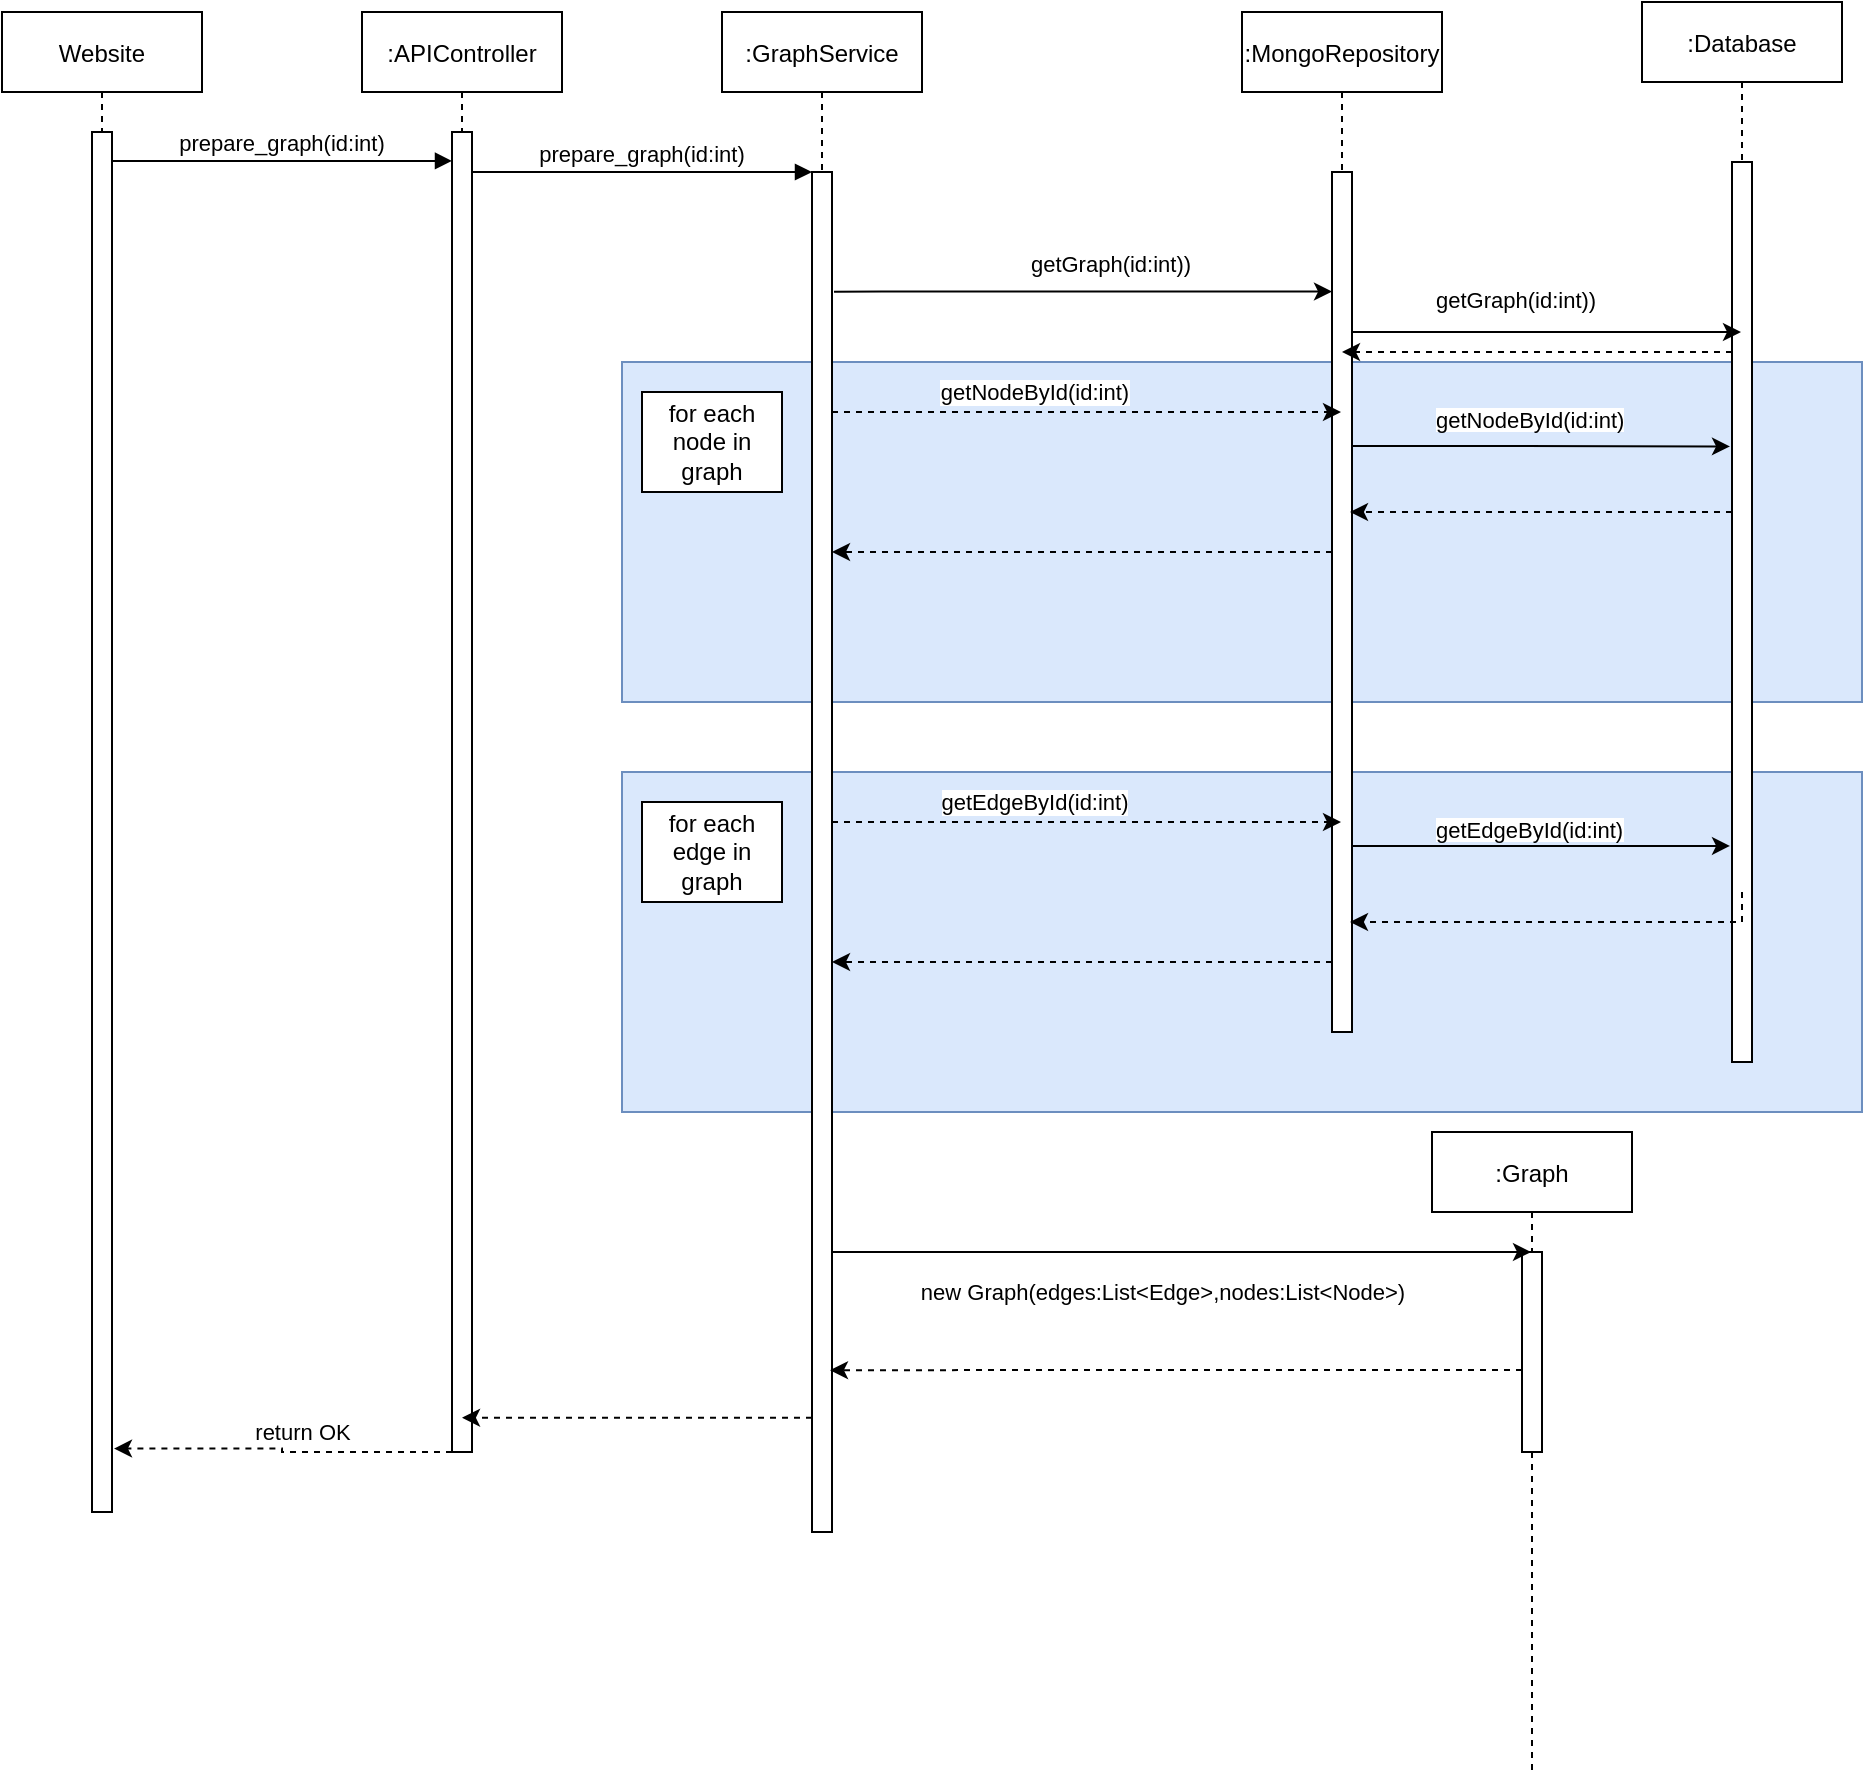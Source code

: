 <mxfile version="14.6.13" type="device"><diagram id="kgpKYQtTHZ0yAKxKKP6v" name="Page-1"><mxGraphModel dx="1350" dy="816" grid="1" gridSize="10" guides="1" tooltips="1" connect="1" arrows="1" fold="1" page="1" pageScale="1" pageWidth="850" pageHeight="1100" math="0" shadow="0"><root><mxCell id="0"/><mxCell id="1" parent="0"/><mxCell id="vEaiIuvcfRq4_JDUrXm--27" value="" style="rounded=0;whiteSpace=wrap;html=1;fillColor=#dae8fc;strokeColor=#6c8ebf;" parent="1" vertex="1"><mxGeometry x="430" y="420" width="620" height="170" as="geometry"/></mxCell><mxCell id="vEaiIuvcfRq4_JDUrXm--20" value="" style="rounded=0;whiteSpace=wrap;html=1;fillColor=#dae8fc;strokeColor=#6c8ebf;" parent="1" vertex="1"><mxGeometry x="430" y="215" width="620" height="170" as="geometry"/></mxCell><mxCell id="3nuBFxr9cyL0pnOWT2aG-1" value=":APIController" style="shape=umlLifeline;perimeter=lifelinePerimeter;container=1;collapsible=0;recursiveResize=0;rounded=0;shadow=0;strokeWidth=1;" parent="1" vertex="1"><mxGeometry x="300" y="40" width="100" height="720" as="geometry"/></mxCell><mxCell id="3nuBFxr9cyL0pnOWT2aG-2" value="" style="points=[];perimeter=orthogonalPerimeter;rounded=0;shadow=0;strokeWidth=1;" parent="3nuBFxr9cyL0pnOWT2aG-1" vertex="1"><mxGeometry x="45" y="60" width="10" height="660" as="geometry"/></mxCell><mxCell id="3nuBFxr9cyL0pnOWT2aG-5" value=":GraphService" style="shape=umlLifeline;perimeter=lifelinePerimeter;container=1;collapsible=0;recursiveResize=0;rounded=0;shadow=0;strokeWidth=1;" parent="1" vertex="1"><mxGeometry x="480" y="40" width="100" height="760" as="geometry"/></mxCell><mxCell id="3nuBFxr9cyL0pnOWT2aG-6" value="" style="points=[];perimeter=orthogonalPerimeter;rounded=0;shadow=0;strokeWidth=1;" parent="3nuBFxr9cyL0pnOWT2aG-5" vertex="1"><mxGeometry x="45" y="80" width="10" height="680" as="geometry"/></mxCell><mxCell id="3nuBFxr9cyL0pnOWT2aG-8" value="prepare_graph(id:int)" style="verticalAlign=bottom;endArrow=block;entryX=0;entryY=0;shadow=0;strokeWidth=1;" parent="1" source="3nuBFxr9cyL0pnOWT2aG-2" target="3nuBFxr9cyL0pnOWT2aG-6" edge="1"><mxGeometry relative="1" as="geometry"><mxPoint x="450" y="170" as="sourcePoint"/></mxGeometry></mxCell><mxCell id="vEaiIuvcfRq4_JDUrXm--2" value=":MongoRepository" style="shape=umlLifeline;perimeter=lifelinePerimeter;container=1;collapsible=0;recursiveResize=0;rounded=0;shadow=0;strokeWidth=1;" parent="1" vertex="1"><mxGeometry x="740" y="40" width="100" height="510" as="geometry"/></mxCell><mxCell id="vEaiIuvcfRq4_JDUrXm--3" value="" style="points=[];perimeter=orthogonalPerimeter;rounded=0;shadow=0;strokeWidth=1;" parent="vEaiIuvcfRq4_JDUrXm--2" vertex="1"><mxGeometry x="45" y="80" width="10" height="430" as="geometry"/></mxCell><mxCell id="vEaiIuvcfRq4_JDUrXm--4" value=":Database" style="shape=umlLifeline;perimeter=lifelinePerimeter;container=1;collapsible=0;recursiveResize=0;rounded=0;shadow=0;strokeWidth=1;" parent="1" vertex="1"><mxGeometry x="940" y="35" width="100" height="530" as="geometry"/></mxCell><mxCell id="vEaiIuvcfRq4_JDUrXm--5" value="" style="points=[];perimeter=orthogonalPerimeter;rounded=0;shadow=0;strokeWidth=1;" parent="vEaiIuvcfRq4_JDUrXm--4" vertex="1"><mxGeometry x="45" y="80" width="10" height="450" as="geometry"/></mxCell><mxCell id="vEaiIuvcfRq4_JDUrXm--6" style="edgeStyle=orthogonalEdgeStyle;rounded=0;orthogonalLoop=1;jettySize=auto;html=1;exitX=1.1;exitY=0.088;exitDx=0;exitDy=0;exitPerimeter=0;" parent="1" source="3nuBFxr9cyL0pnOWT2aG-6" target="vEaiIuvcfRq4_JDUrXm--3" edge="1"><mxGeometry relative="1" as="geometry"><Array as="points"><mxPoint x="560" y="180"/><mxPoint x="560" y="180"/></Array></mxGeometry></mxCell><mxCell id="vEaiIuvcfRq4_JDUrXm--8" value="getGraph(id:int))" style="edgeLabel;html=1;align=center;verticalAlign=middle;resizable=0;points=[];" parent="vEaiIuvcfRq4_JDUrXm--6" vertex="1" connectable="0"><mxGeometry x="0.194" y="1" relative="1" as="geometry"><mxPoint x="-11" y="-13" as="offset"/></mxGeometry></mxCell><mxCell id="vEaiIuvcfRq4_JDUrXm--7" style="edgeStyle=orthogonalEdgeStyle;rounded=0;orthogonalLoop=1;jettySize=auto;html=1;" parent="1" source="vEaiIuvcfRq4_JDUrXm--3" target="vEaiIuvcfRq4_JDUrXm--4" edge="1"><mxGeometry relative="1" as="geometry"><Array as="points"><mxPoint x="820" y="200"/><mxPoint x="820" y="200"/></Array></mxGeometry></mxCell><mxCell id="vEaiIuvcfRq4_JDUrXm--9" value="&lt;meta charset=&quot;utf-8&quot;&gt;&lt;span style=&quot;color: rgb(0, 0, 0); font-family: helvetica; font-size: 11px; font-style: normal; font-weight: 400; letter-spacing: normal; text-align: center; text-indent: 0px; text-transform: none; word-spacing: 0px; background-color: rgb(255, 255, 255); display: inline; float: none;&quot;&gt;getGraph(id:int))&lt;/span&gt;" style="text;whiteSpace=wrap;html=1;" parent="1" vertex="1"><mxGeometry x="835" y="170" width="110" height="30" as="geometry"/></mxCell><mxCell id="vEaiIuvcfRq4_JDUrXm--11" style="edgeStyle=orthogonalEdgeStyle;rounded=0;orthogonalLoop=1;jettySize=auto;html=1;dashed=1;" parent="1" source="3nuBFxr9cyL0pnOWT2aG-6" target="vEaiIuvcfRq4_JDUrXm--2" edge="1"><mxGeometry relative="1" as="geometry"><Array as="points"><mxPoint x="550" y="240"/><mxPoint x="550" y="240"/></Array></mxGeometry></mxCell><mxCell id="vEaiIuvcfRq4_JDUrXm--12" value="getNodeById(id:int)" style="edgeLabel;html=1;align=center;verticalAlign=middle;resizable=0;points=[];" parent="vEaiIuvcfRq4_JDUrXm--11" vertex="1" connectable="0"><mxGeometry x="-0.297" y="-1" relative="1" as="geometry"><mxPoint x="11" y="-11" as="offset"/></mxGeometry></mxCell><mxCell id="vEaiIuvcfRq4_JDUrXm--17" value="&lt;meta charset=&quot;utf-8&quot;&gt;&lt;span style=&quot;color: rgb(0, 0, 0); font-family: helvetica; font-size: 11px; font-style: normal; font-weight: 400; letter-spacing: normal; text-align: center; text-indent: 0px; text-transform: none; word-spacing: 0px; background-color: rgb(255, 255, 255); display: inline; float: none;&quot;&gt;getNodeById(id:int)&lt;/span&gt;" style="text;whiteSpace=wrap;html=1;" parent="1" vertex="1"><mxGeometry x="835" y="230" width="120" height="30" as="geometry"/></mxCell><mxCell id="vEaiIuvcfRq4_JDUrXm--18" style="edgeStyle=orthogonalEdgeStyle;rounded=0;orthogonalLoop=1;jettySize=auto;html=1;dashed=1;" parent="1" source="vEaiIuvcfRq4_JDUrXm--5" edge="1"><mxGeometry relative="1" as="geometry"><mxPoint x="794" y="290" as="targetPoint"/><Array as="points"><mxPoint x="990" y="290"/></Array></mxGeometry></mxCell><mxCell id="vEaiIuvcfRq4_JDUrXm--21" value="for each node in graph" style="rounded=0;whiteSpace=wrap;html=1;" parent="1" vertex="1"><mxGeometry x="440" y="230" width="70" height="50" as="geometry"/></mxCell><mxCell id="vEaiIuvcfRq4_JDUrXm--23" style="edgeStyle=orthogonalEdgeStyle;rounded=0;orthogonalLoop=1;jettySize=auto;html=1;dashed=1;" parent="1" source="vEaiIuvcfRq4_JDUrXm--5" target="vEaiIuvcfRq4_JDUrXm--2" edge="1"><mxGeometry relative="1" as="geometry"><Array as="points"><mxPoint x="860" y="210"/><mxPoint x="860" y="210"/></Array></mxGeometry></mxCell><mxCell id="vEaiIuvcfRq4_JDUrXm--26" style="edgeStyle=orthogonalEdgeStyle;rounded=0;orthogonalLoop=1;jettySize=auto;html=1;dashed=1;" parent="1" source="vEaiIuvcfRq4_JDUrXm--3" target="3nuBFxr9cyL0pnOWT2aG-6" edge="1"><mxGeometry relative="1" as="geometry"><Array as="points"><mxPoint x="600" y="310"/><mxPoint x="600" y="310"/></Array></mxGeometry></mxCell><mxCell id="vEaiIuvcfRq4_JDUrXm--28" style="edgeStyle=orthogonalEdgeStyle;rounded=0;orthogonalLoop=1;jettySize=auto;html=1;dashed=1;" parent="1" edge="1"><mxGeometry relative="1" as="geometry"><mxPoint x="535" y="445" as="sourcePoint"/><mxPoint x="789.5" y="445" as="targetPoint"/><Array as="points"><mxPoint x="550" y="445"/><mxPoint x="550" y="445"/></Array></mxGeometry></mxCell><mxCell id="vEaiIuvcfRq4_JDUrXm--29" value="getEdgeById(id:int)" style="edgeLabel;html=1;align=center;verticalAlign=middle;resizable=0;points=[];" parent="vEaiIuvcfRq4_JDUrXm--28" vertex="1" connectable="0"><mxGeometry x="-0.297" y="-1" relative="1" as="geometry"><mxPoint x="11" y="-11" as="offset"/></mxGeometry></mxCell><mxCell id="vEaiIuvcfRq4_JDUrXm--30" value="&lt;span style=&quot;color: rgb(0 , 0 , 0) ; font-family: &amp;#34;helvetica&amp;#34; ; font-size: 11px ; font-style: normal ; font-weight: 400 ; letter-spacing: normal ; text-align: center ; text-indent: 0px ; text-transform: none ; word-spacing: 0px ; background-color: rgb(255 , 255 , 255) ; display: inline ; float: none&quot;&gt;getEdgeById(id:int)&lt;/span&gt;" style="text;whiteSpace=wrap;html=1;" parent="1" vertex="1"><mxGeometry x="835" y="435" width="120" height="30" as="geometry"/></mxCell><mxCell id="vEaiIuvcfRq4_JDUrXm--31" style="edgeStyle=orthogonalEdgeStyle;rounded=0;orthogonalLoop=1;jettySize=auto;html=1;dashed=1;" parent="1" edge="1"><mxGeometry relative="1" as="geometry"><mxPoint x="990" y="480" as="sourcePoint"/><mxPoint x="794" y="495" as="targetPoint"/><Array as="points"><mxPoint x="990" y="495"/></Array></mxGeometry></mxCell><mxCell id="vEaiIuvcfRq4_JDUrXm--32" value="for each edge in graph" style="rounded=0;whiteSpace=wrap;html=1;" parent="1" vertex="1"><mxGeometry x="440" y="435" width="70" height="50" as="geometry"/></mxCell><mxCell id="vEaiIuvcfRq4_JDUrXm--33" style="edgeStyle=orthogonalEdgeStyle;rounded=0;orthogonalLoop=1;jettySize=auto;html=1;entryX=-0.1;entryY=0.856;entryDx=0;entryDy=0;entryPerimeter=0;" parent="1" edge="1"><mxGeometry relative="1" as="geometry"><mxPoint x="795" y="457" as="sourcePoint"/><mxPoint x="984" y="456.96" as="targetPoint"/><Array as="points"><mxPoint x="840" y="457"/><mxPoint x="840" y="457"/></Array></mxGeometry></mxCell><mxCell id="vEaiIuvcfRq4_JDUrXm--34" style="edgeStyle=orthogonalEdgeStyle;rounded=0;orthogonalLoop=1;jettySize=auto;html=1;dashed=1;" parent="1" edge="1"><mxGeometry relative="1" as="geometry"><mxPoint x="785" y="515" as="sourcePoint"/><mxPoint x="535" y="515" as="targetPoint"/><Array as="points"><mxPoint x="600" y="515"/><mxPoint x="600" y="515"/></Array></mxGeometry></mxCell><mxCell id="vEaiIuvcfRq4_JDUrXm--35" style="edgeStyle=orthogonalEdgeStyle;rounded=0;orthogonalLoop=1;jettySize=auto;html=1;entryX=-0.1;entryY=0.316;entryDx=0;entryDy=0;entryPerimeter=0;" parent="1" source="vEaiIuvcfRq4_JDUrXm--3" target="vEaiIuvcfRq4_JDUrXm--5" edge="1"><mxGeometry relative="1" as="geometry"><Array as="points"><mxPoint x="850" y="257"/><mxPoint x="850" y="257"/></Array></mxGeometry></mxCell><mxCell id="vEaiIuvcfRq4_JDUrXm--36" value=":Graph" style="shape=umlLifeline;perimeter=lifelinePerimeter;container=1;collapsible=0;recursiveResize=0;rounded=0;shadow=0;strokeWidth=1;" parent="1" vertex="1"><mxGeometry x="835" y="600" width="100" height="320" as="geometry"/></mxCell><mxCell id="vEaiIuvcfRq4_JDUrXm--37" value="" style="points=[];perimeter=orthogonalPerimeter;rounded=0;shadow=0;strokeWidth=1;" parent="vEaiIuvcfRq4_JDUrXm--36" vertex="1"><mxGeometry x="45" y="60" width="10" height="100" as="geometry"/></mxCell><mxCell id="vEaiIuvcfRq4_JDUrXm--39" style="edgeStyle=orthogonalEdgeStyle;rounded=0;orthogonalLoop=1;jettySize=auto;html=1;" parent="1" source="3nuBFxr9cyL0pnOWT2aG-6" target="vEaiIuvcfRq4_JDUrXm--36" edge="1"><mxGeometry relative="1" as="geometry"><mxPoint x="799" y="670" as="targetPoint"/><Array as="points"><mxPoint x="660" y="660"/><mxPoint x="660" y="660"/></Array></mxGeometry></mxCell><mxCell id="vEaiIuvcfRq4_JDUrXm--40" value="new Graph(edges:List&amp;lt;Edge&amp;gt;,nodes:List&amp;lt;Node&amp;gt;)" style="edgeLabel;html=1;align=center;verticalAlign=middle;resizable=0;points=[];" parent="vEaiIuvcfRq4_JDUrXm--39" vertex="1" connectable="0"><mxGeometry x="-0.108" y="-2" relative="1" as="geometry"><mxPoint x="9" y="18" as="offset"/></mxGeometry></mxCell><mxCell id="vEaiIuvcfRq4_JDUrXm--42" style="edgeStyle=orthogonalEdgeStyle;rounded=0;orthogonalLoop=1;jettySize=auto;html=1;entryX=0.9;entryY=0.881;entryDx=0;entryDy=0;entryPerimeter=0;dashed=1;" parent="1" source="vEaiIuvcfRq4_JDUrXm--37" target="3nuBFxr9cyL0pnOWT2aG-6" edge="1"><mxGeometry relative="1" as="geometry"><Array as="points"><mxPoint x="800" y="719"/><mxPoint x="800" y="719"/></Array></mxGeometry></mxCell><mxCell id="vEaiIuvcfRq4_JDUrXm--43" value="" style="endArrow=classic;html=1;dashed=1;exitX=0;exitY=0.916;exitDx=0;exitDy=0;exitPerimeter=0;" parent="1" source="3nuBFxr9cyL0pnOWT2aG-6" target="3nuBFxr9cyL0pnOWT2aG-1" edge="1"><mxGeometry width="50" height="50" relative="1" as="geometry"><mxPoint x="360" y="700" as="sourcePoint"/><mxPoint x="410" y="650" as="targetPoint"/></mxGeometry></mxCell><mxCell id="vEaiIuvcfRq4_JDUrXm--44" value="Website" style="shape=umlLifeline;perimeter=lifelinePerimeter;container=1;collapsible=0;recursiveResize=0;rounded=0;shadow=0;strokeWidth=1;" parent="1" vertex="1"><mxGeometry x="120" y="40" width="100" height="750" as="geometry"/></mxCell><mxCell id="vEaiIuvcfRq4_JDUrXm--45" value="" style="points=[];perimeter=orthogonalPerimeter;rounded=0;shadow=0;strokeWidth=1;" parent="vEaiIuvcfRq4_JDUrXm--44" vertex="1"><mxGeometry x="45" y="60" width="10" height="690" as="geometry"/></mxCell><mxCell id="3nuBFxr9cyL0pnOWT2aG-3" value="prepare_graph(id:int)" style="verticalAlign=bottom;startArrow=none;endArrow=block;startSize=8;shadow=0;strokeWidth=1;exitX=1;exitY=0.021;exitDx=0;exitDy=0;exitPerimeter=0;rounded=0;startFill=0;" parent="1" source="vEaiIuvcfRq4_JDUrXm--45" target="3nuBFxr9cyL0pnOWT2aG-2" edge="1"><mxGeometry relative="1" as="geometry"><mxPoint x="165" y="110" as="sourcePoint"/></mxGeometry></mxCell><mxCell id="vEaiIuvcfRq4_JDUrXm--48" style="edgeStyle=orthogonalEdgeStyle;rounded=0;orthogonalLoop=1;jettySize=auto;html=1;entryX=1.1;entryY=0.954;entryDx=0;entryDy=0;entryPerimeter=0;dashed=1;startArrow=none;startFill=0;" parent="1" source="3nuBFxr9cyL0pnOWT2aG-2" target="vEaiIuvcfRq4_JDUrXm--45" edge="1"><mxGeometry relative="1" as="geometry"><Array as="points"><mxPoint x="260" y="760"/><mxPoint x="260" y="758"/></Array></mxGeometry></mxCell><mxCell id="vEaiIuvcfRq4_JDUrXm--49" value="return OK" style="edgeLabel;html=1;align=center;verticalAlign=middle;resizable=0;points=[];" parent="vEaiIuvcfRq4_JDUrXm--48" vertex="1" connectable="0"><mxGeometry x="-0.156" y="-1" relative="1" as="geometry"><mxPoint x="-3" y="-9" as="offset"/></mxGeometry></mxCell></root></mxGraphModel></diagram></mxfile>